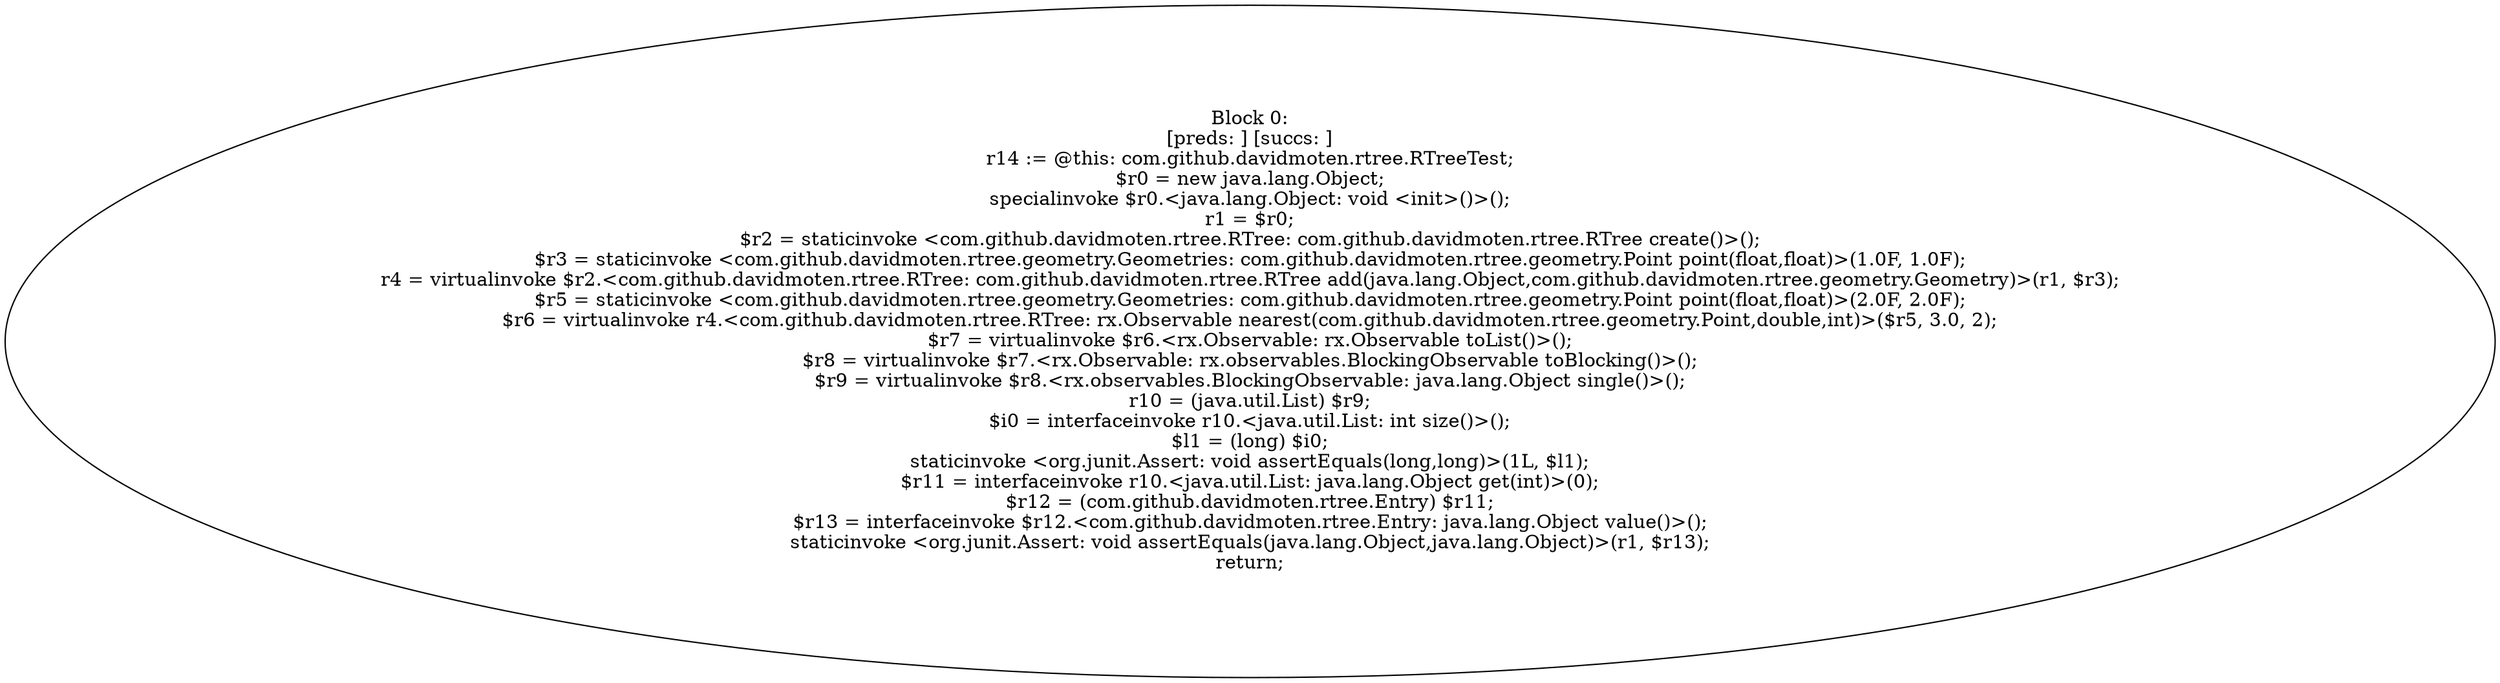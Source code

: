 digraph "unitGraph" {
    "Block 0:
[preds: ] [succs: ]
r14 := @this: com.github.davidmoten.rtree.RTreeTest;
$r0 = new java.lang.Object;
specialinvoke $r0.<java.lang.Object: void <init>()>();
r1 = $r0;
$r2 = staticinvoke <com.github.davidmoten.rtree.RTree: com.github.davidmoten.rtree.RTree create()>();
$r3 = staticinvoke <com.github.davidmoten.rtree.geometry.Geometries: com.github.davidmoten.rtree.geometry.Point point(float,float)>(1.0F, 1.0F);
r4 = virtualinvoke $r2.<com.github.davidmoten.rtree.RTree: com.github.davidmoten.rtree.RTree add(java.lang.Object,com.github.davidmoten.rtree.geometry.Geometry)>(r1, $r3);
$r5 = staticinvoke <com.github.davidmoten.rtree.geometry.Geometries: com.github.davidmoten.rtree.geometry.Point point(float,float)>(2.0F, 2.0F);
$r6 = virtualinvoke r4.<com.github.davidmoten.rtree.RTree: rx.Observable nearest(com.github.davidmoten.rtree.geometry.Point,double,int)>($r5, 3.0, 2);
$r7 = virtualinvoke $r6.<rx.Observable: rx.Observable toList()>();
$r8 = virtualinvoke $r7.<rx.Observable: rx.observables.BlockingObservable toBlocking()>();
$r9 = virtualinvoke $r8.<rx.observables.BlockingObservable: java.lang.Object single()>();
r10 = (java.util.List) $r9;
$i0 = interfaceinvoke r10.<java.util.List: int size()>();
$l1 = (long) $i0;
staticinvoke <org.junit.Assert: void assertEquals(long,long)>(1L, $l1);
$r11 = interfaceinvoke r10.<java.util.List: java.lang.Object get(int)>(0);
$r12 = (com.github.davidmoten.rtree.Entry) $r11;
$r13 = interfaceinvoke $r12.<com.github.davidmoten.rtree.Entry: java.lang.Object value()>();
staticinvoke <org.junit.Assert: void assertEquals(java.lang.Object,java.lang.Object)>(r1, $r13);
return;
"
}
